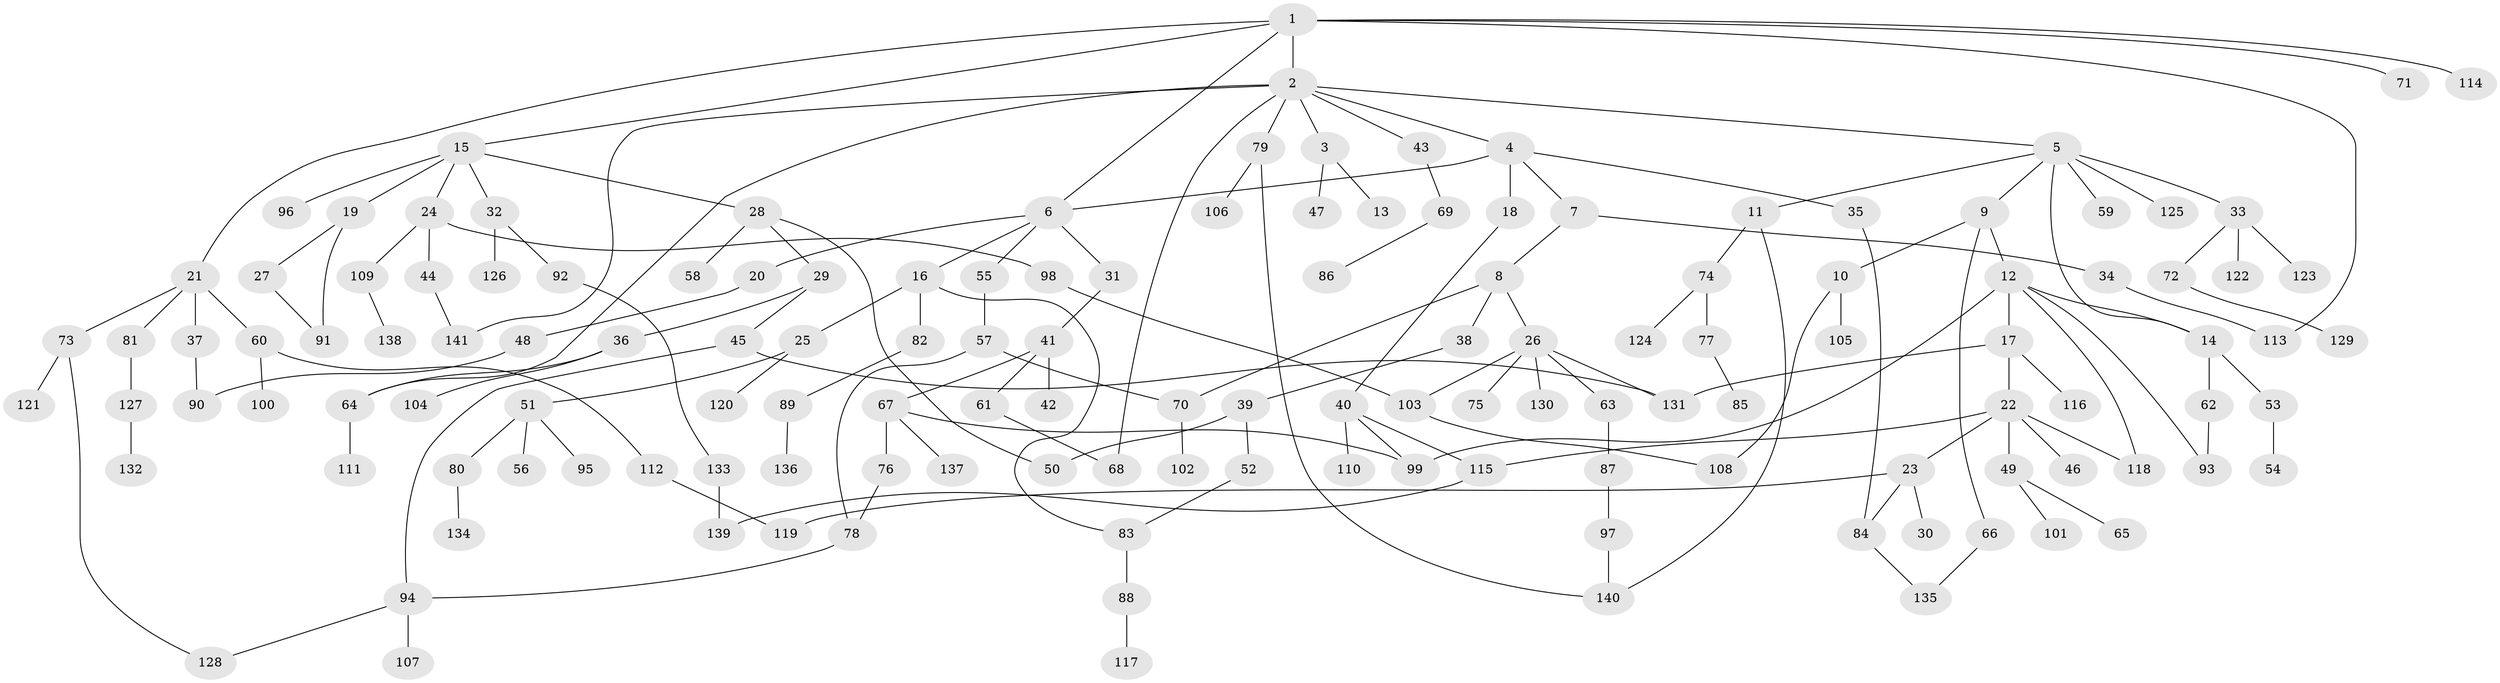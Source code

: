 // coarse degree distribution, {6: 0.07142857142857142, 10: 0.01020408163265306, 8: 0.01020408163265306, 4: 0.12244897959183673, 3: 0.14285714285714285, 1: 0.32653061224489793, 2: 0.29591836734693877, 5: 0.02040816326530612}
// Generated by graph-tools (version 1.1) at 2025/23/03/03/25 07:23:31]
// undirected, 141 vertices, 169 edges
graph export_dot {
graph [start="1"]
  node [color=gray90,style=filled];
  1;
  2;
  3;
  4;
  5;
  6;
  7;
  8;
  9;
  10;
  11;
  12;
  13;
  14;
  15;
  16;
  17;
  18;
  19;
  20;
  21;
  22;
  23;
  24;
  25;
  26;
  27;
  28;
  29;
  30;
  31;
  32;
  33;
  34;
  35;
  36;
  37;
  38;
  39;
  40;
  41;
  42;
  43;
  44;
  45;
  46;
  47;
  48;
  49;
  50;
  51;
  52;
  53;
  54;
  55;
  56;
  57;
  58;
  59;
  60;
  61;
  62;
  63;
  64;
  65;
  66;
  67;
  68;
  69;
  70;
  71;
  72;
  73;
  74;
  75;
  76;
  77;
  78;
  79;
  80;
  81;
  82;
  83;
  84;
  85;
  86;
  87;
  88;
  89;
  90;
  91;
  92;
  93;
  94;
  95;
  96;
  97;
  98;
  99;
  100;
  101;
  102;
  103;
  104;
  105;
  106;
  107;
  108;
  109;
  110;
  111;
  112;
  113;
  114;
  115;
  116;
  117;
  118;
  119;
  120;
  121;
  122;
  123;
  124;
  125;
  126;
  127;
  128;
  129;
  130;
  131;
  132;
  133;
  134;
  135;
  136;
  137;
  138;
  139;
  140;
  141;
  1 -- 2;
  1 -- 6;
  1 -- 15;
  1 -- 21;
  1 -- 71;
  1 -- 113;
  1 -- 114;
  2 -- 3;
  2 -- 4;
  2 -- 5;
  2 -- 43;
  2 -- 64;
  2 -- 79;
  2 -- 68;
  2 -- 141;
  3 -- 13;
  3 -- 47;
  4 -- 7;
  4 -- 18;
  4 -- 35;
  4 -- 6;
  5 -- 9;
  5 -- 11;
  5 -- 14;
  5 -- 33;
  5 -- 59;
  5 -- 125;
  6 -- 16;
  6 -- 20;
  6 -- 31;
  6 -- 55;
  7 -- 8;
  7 -- 34;
  8 -- 26;
  8 -- 38;
  8 -- 70;
  9 -- 10;
  9 -- 12;
  9 -- 66;
  10 -- 105;
  10 -- 108;
  11 -- 74;
  11 -- 140;
  12 -- 17;
  12 -- 93;
  12 -- 14;
  12 -- 99;
  12 -- 118;
  14 -- 53;
  14 -- 62;
  15 -- 19;
  15 -- 24;
  15 -- 28;
  15 -- 32;
  15 -- 96;
  16 -- 25;
  16 -- 82;
  16 -- 83;
  17 -- 22;
  17 -- 116;
  17 -- 131;
  18 -- 40;
  19 -- 27;
  19 -- 91;
  20 -- 48;
  21 -- 37;
  21 -- 60;
  21 -- 73;
  21 -- 81;
  22 -- 23;
  22 -- 46;
  22 -- 49;
  22 -- 115;
  22 -- 118;
  23 -- 30;
  23 -- 119;
  23 -- 84;
  24 -- 44;
  24 -- 98;
  24 -- 109;
  25 -- 51;
  25 -- 120;
  26 -- 63;
  26 -- 75;
  26 -- 103;
  26 -- 130;
  26 -- 131;
  27 -- 91;
  28 -- 29;
  28 -- 50;
  28 -- 58;
  29 -- 36;
  29 -- 45;
  31 -- 41;
  32 -- 92;
  32 -- 126;
  33 -- 72;
  33 -- 122;
  33 -- 123;
  34 -- 113;
  35 -- 84;
  36 -- 104;
  36 -- 64;
  37 -- 90;
  38 -- 39;
  39 -- 52;
  39 -- 50;
  40 -- 110;
  40 -- 99;
  40 -- 115;
  41 -- 42;
  41 -- 61;
  41 -- 67;
  43 -- 69;
  44 -- 141;
  45 -- 94;
  45 -- 131;
  48 -- 90;
  49 -- 65;
  49 -- 101;
  51 -- 56;
  51 -- 80;
  51 -- 95;
  52 -- 83;
  53 -- 54;
  55 -- 57;
  57 -- 70;
  57 -- 78;
  60 -- 100;
  60 -- 112;
  61 -- 68;
  62 -- 93;
  63 -- 87;
  64 -- 111;
  66 -- 135;
  67 -- 76;
  67 -- 99;
  67 -- 137;
  69 -- 86;
  70 -- 102;
  72 -- 129;
  73 -- 121;
  73 -- 128;
  74 -- 77;
  74 -- 124;
  76 -- 78;
  77 -- 85;
  78 -- 94;
  79 -- 106;
  79 -- 140;
  80 -- 134;
  81 -- 127;
  82 -- 89;
  83 -- 88;
  84 -- 135;
  87 -- 97;
  88 -- 117;
  89 -- 136;
  92 -- 133;
  94 -- 107;
  94 -- 128;
  97 -- 140;
  98 -- 103;
  103 -- 108;
  109 -- 138;
  112 -- 119;
  115 -- 139;
  127 -- 132;
  133 -- 139;
}
